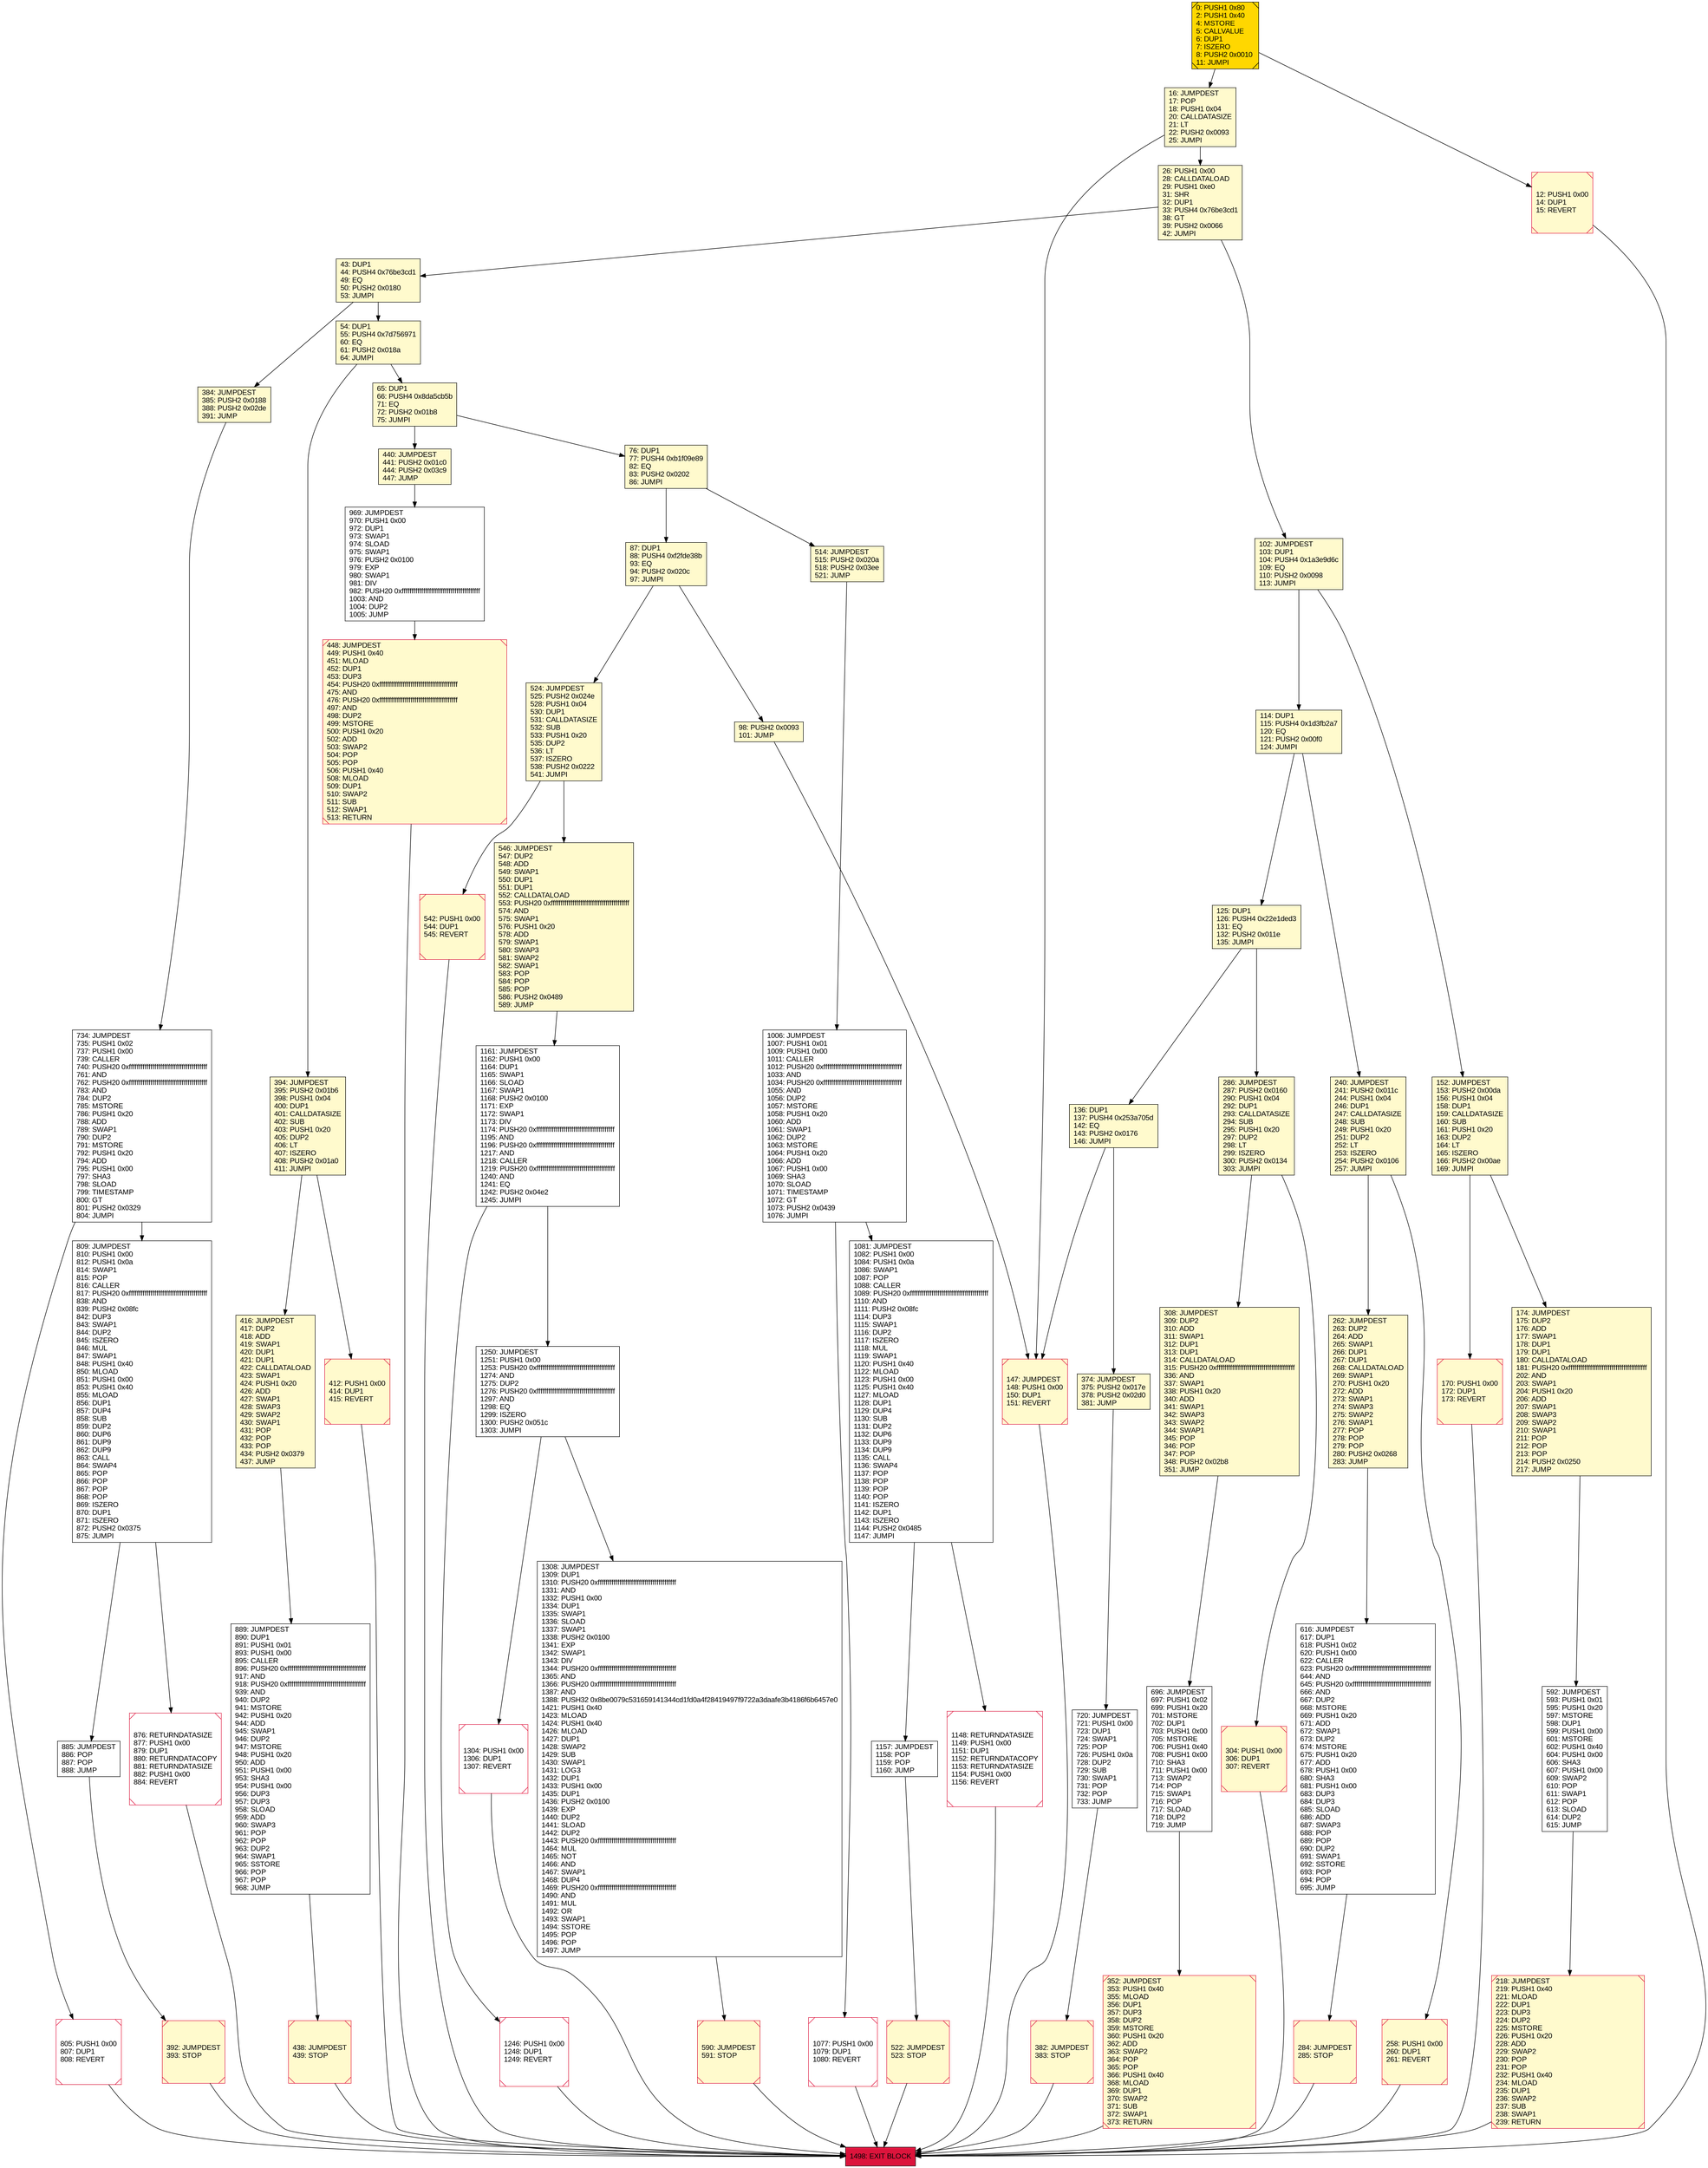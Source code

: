 digraph G {
bgcolor=transparent rankdir=UD;
node [shape=box style=filled color=black fillcolor=white fontname=arial fontcolor=black];
809 [label="809: JUMPDEST\l810: PUSH1 0x00\l812: PUSH1 0x0a\l814: SWAP1\l815: POP\l816: CALLER\l817: PUSH20 0xffffffffffffffffffffffffffffffffffffffff\l838: AND\l839: PUSH2 0x08fc\l842: DUP3\l843: SWAP1\l844: DUP2\l845: ISZERO\l846: MUL\l847: SWAP1\l848: PUSH1 0x40\l850: MLOAD\l851: PUSH1 0x00\l853: PUSH1 0x40\l855: MLOAD\l856: DUP1\l857: DUP4\l858: SUB\l859: DUP2\l860: DUP6\l861: DUP9\l862: DUP9\l863: CALL\l864: SWAP4\l865: POP\l866: POP\l867: POP\l868: POP\l869: ISZERO\l870: DUP1\l871: ISZERO\l872: PUSH2 0x0375\l875: JUMPI\l" ];
546 [label="546: JUMPDEST\l547: DUP2\l548: ADD\l549: SWAP1\l550: DUP1\l551: DUP1\l552: CALLDATALOAD\l553: PUSH20 0xffffffffffffffffffffffffffffffffffffffff\l574: AND\l575: SWAP1\l576: PUSH1 0x20\l578: ADD\l579: SWAP1\l580: SWAP3\l581: SWAP2\l582: SWAP1\l583: POP\l584: POP\l585: POP\l586: PUSH2 0x0489\l589: JUMP\l" fillcolor=lemonchiffon ];
805 [label="805: PUSH1 0x00\l807: DUP1\l808: REVERT\l" shape=Msquare color=crimson ];
1161 [label="1161: JUMPDEST\l1162: PUSH1 0x00\l1164: DUP1\l1165: SWAP1\l1166: SLOAD\l1167: SWAP1\l1168: PUSH2 0x0100\l1171: EXP\l1172: SWAP1\l1173: DIV\l1174: PUSH20 0xffffffffffffffffffffffffffffffffffffffff\l1195: AND\l1196: PUSH20 0xffffffffffffffffffffffffffffffffffffffff\l1217: AND\l1218: CALLER\l1219: PUSH20 0xffffffffffffffffffffffffffffffffffffffff\l1240: AND\l1241: EQ\l1242: PUSH2 0x04e2\l1245: JUMPI\l" ];
125 [label="125: DUP1\l126: PUSH4 0x22e1ded3\l131: EQ\l132: PUSH2 0x011e\l135: JUMPI\l" fillcolor=lemonchiffon ];
284 [label="284: JUMPDEST\l285: STOP\l" fillcolor=lemonchiffon shape=Msquare color=crimson ];
592 [label="592: JUMPDEST\l593: PUSH1 0x01\l595: PUSH1 0x20\l597: MSTORE\l598: DUP1\l599: PUSH1 0x00\l601: MSTORE\l602: PUSH1 0x40\l604: PUSH1 0x00\l606: SHA3\l607: PUSH1 0x00\l609: SWAP2\l610: POP\l611: SWAP1\l612: POP\l613: SLOAD\l614: DUP2\l615: JUMP\l" ];
54 [label="54: DUP1\l55: PUSH4 0x7d756971\l60: EQ\l61: PUSH2 0x018a\l64: JUMPI\l" fillcolor=lemonchiffon ];
514 [label="514: JUMPDEST\l515: PUSH2 0x020a\l518: PUSH2 0x03ee\l521: JUMP\l" fillcolor=lemonchiffon ];
170 [label="170: PUSH1 0x00\l172: DUP1\l173: REVERT\l" fillcolor=lemonchiffon shape=Msquare color=crimson ];
616 [label="616: JUMPDEST\l617: DUP1\l618: PUSH1 0x02\l620: PUSH1 0x00\l622: CALLER\l623: PUSH20 0xffffffffffffffffffffffffffffffffffffffff\l644: AND\l645: PUSH20 0xffffffffffffffffffffffffffffffffffffffff\l666: AND\l667: DUP2\l668: MSTORE\l669: PUSH1 0x20\l671: ADD\l672: SWAP1\l673: DUP2\l674: MSTORE\l675: PUSH1 0x20\l677: ADD\l678: PUSH1 0x00\l680: SHA3\l681: PUSH1 0x00\l683: DUP3\l684: DUP3\l685: SLOAD\l686: ADD\l687: SWAP3\l688: POP\l689: POP\l690: DUP2\l691: SWAP1\l692: SSTORE\l693: POP\l694: POP\l695: JUMP\l" ];
65 [label="65: DUP1\l66: PUSH4 0x8da5cb5b\l71: EQ\l72: PUSH2 0x01b8\l75: JUMPI\l" fillcolor=lemonchiffon ];
304 [label="304: PUSH1 0x00\l306: DUP1\l307: REVERT\l" fillcolor=lemonchiffon shape=Msquare color=crimson ];
174 [label="174: JUMPDEST\l175: DUP2\l176: ADD\l177: SWAP1\l178: DUP1\l179: DUP1\l180: CALLDATALOAD\l181: PUSH20 0xffffffffffffffffffffffffffffffffffffffff\l202: AND\l203: SWAP1\l204: PUSH1 0x20\l206: ADD\l207: SWAP1\l208: SWAP3\l209: SWAP2\l210: SWAP1\l211: POP\l212: POP\l213: POP\l214: PUSH2 0x0250\l217: JUMP\l" fillcolor=lemonchiffon ];
448 [label="448: JUMPDEST\l449: PUSH1 0x40\l451: MLOAD\l452: DUP1\l453: DUP3\l454: PUSH20 0xffffffffffffffffffffffffffffffffffffffff\l475: AND\l476: PUSH20 0xffffffffffffffffffffffffffffffffffffffff\l497: AND\l498: DUP2\l499: MSTORE\l500: PUSH1 0x20\l502: ADD\l503: SWAP2\l504: POP\l505: POP\l506: PUSH1 0x40\l508: MLOAD\l509: DUP1\l510: SWAP2\l511: SUB\l512: SWAP1\l513: RETURN\l" fillcolor=lemonchiffon shape=Msquare color=crimson ];
1006 [label="1006: JUMPDEST\l1007: PUSH1 0x01\l1009: PUSH1 0x00\l1011: CALLER\l1012: PUSH20 0xffffffffffffffffffffffffffffffffffffffff\l1033: AND\l1034: PUSH20 0xffffffffffffffffffffffffffffffffffffffff\l1055: AND\l1056: DUP2\l1057: MSTORE\l1058: PUSH1 0x20\l1060: ADD\l1061: SWAP1\l1062: DUP2\l1063: MSTORE\l1064: PUSH1 0x20\l1066: ADD\l1067: PUSH1 0x00\l1069: SHA3\l1070: SLOAD\l1071: TIMESTAMP\l1072: GT\l1073: PUSH2 0x0439\l1076: JUMPI\l" ];
1077 [label="1077: PUSH1 0x00\l1079: DUP1\l1080: REVERT\l" shape=Msquare color=crimson ];
147 [label="147: JUMPDEST\l148: PUSH1 0x00\l150: DUP1\l151: REVERT\l" fillcolor=lemonchiffon shape=Msquare color=crimson ];
0 [label="0: PUSH1 0x80\l2: PUSH1 0x40\l4: MSTORE\l5: CALLVALUE\l6: DUP1\l7: ISZERO\l8: PUSH2 0x0010\l11: JUMPI\l" fillcolor=lemonchiffon shape=Msquare fillcolor=gold ];
734 [label="734: JUMPDEST\l735: PUSH1 0x02\l737: PUSH1 0x00\l739: CALLER\l740: PUSH20 0xffffffffffffffffffffffffffffffffffffffff\l761: AND\l762: PUSH20 0xffffffffffffffffffffffffffffffffffffffff\l783: AND\l784: DUP2\l785: MSTORE\l786: PUSH1 0x20\l788: ADD\l789: SWAP1\l790: DUP2\l791: MSTORE\l792: PUSH1 0x20\l794: ADD\l795: PUSH1 0x00\l797: SHA3\l798: SLOAD\l799: TIMESTAMP\l800: GT\l801: PUSH2 0x0329\l804: JUMPI\l" ];
392 [label="392: JUMPDEST\l393: STOP\l" fillcolor=lemonchiffon shape=Msquare color=crimson ];
522 [label="522: JUMPDEST\l523: STOP\l" fillcolor=lemonchiffon shape=Msquare color=crimson ];
1081 [label="1081: JUMPDEST\l1082: PUSH1 0x00\l1084: PUSH1 0x0a\l1086: SWAP1\l1087: POP\l1088: CALLER\l1089: PUSH20 0xffffffffffffffffffffffffffffffffffffffff\l1110: AND\l1111: PUSH2 0x08fc\l1114: DUP3\l1115: SWAP1\l1116: DUP2\l1117: ISZERO\l1118: MUL\l1119: SWAP1\l1120: PUSH1 0x40\l1122: MLOAD\l1123: PUSH1 0x00\l1125: PUSH1 0x40\l1127: MLOAD\l1128: DUP1\l1129: DUP4\l1130: SUB\l1131: DUP2\l1132: DUP6\l1133: DUP9\l1134: DUP9\l1135: CALL\l1136: SWAP4\l1137: POP\l1138: POP\l1139: POP\l1140: POP\l1141: ISZERO\l1142: DUP1\l1143: ISZERO\l1144: PUSH2 0x0485\l1147: JUMPI\l" ];
438 [label="438: JUMPDEST\l439: STOP\l" fillcolor=lemonchiffon shape=Msquare color=crimson ];
258 [label="258: PUSH1 0x00\l260: DUP1\l261: REVERT\l" fillcolor=lemonchiffon shape=Msquare color=crimson ];
374 [label="374: JUMPDEST\l375: PUSH2 0x017e\l378: PUSH2 0x02d0\l381: JUMP\l" fillcolor=lemonchiffon ];
152 [label="152: JUMPDEST\l153: PUSH2 0x00da\l156: PUSH1 0x04\l158: DUP1\l159: CALLDATASIZE\l160: SUB\l161: PUSH1 0x20\l163: DUP2\l164: LT\l165: ISZERO\l166: PUSH2 0x00ae\l169: JUMPI\l" fillcolor=lemonchiffon ];
394 [label="394: JUMPDEST\l395: PUSH2 0x01b6\l398: PUSH1 0x04\l400: DUP1\l401: CALLDATASIZE\l402: SUB\l403: PUSH1 0x20\l405: DUP2\l406: LT\l407: ISZERO\l408: PUSH2 0x01a0\l411: JUMPI\l" fillcolor=lemonchiffon ];
12 [label="12: PUSH1 0x00\l14: DUP1\l15: REVERT\l" fillcolor=lemonchiffon shape=Msquare color=crimson ];
87 [label="87: DUP1\l88: PUSH4 0xf2fde38b\l93: EQ\l94: PUSH2 0x020c\l97: JUMPI\l" fillcolor=lemonchiffon ];
524 [label="524: JUMPDEST\l525: PUSH2 0x024e\l528: PUSH1 0x04\l530: DUP1\l531: CALLDATASIZE\l532: SUB\l533: PUSH1 0x20\l535: DUP2\l536: LT\l537: ISZERO\l538: PUSH2 0x0222\l541: JUMPI\l" fillcolor=lemonchiffon ];
1304 [label="1304: PUSH1 0x00\l1306: DUP1\l1307: REVERT\l" shape=Msquare color=crimson ];
286 [label="286: JUMPDEST\l287: PUSH2 0x0160\l290: PUSH1 0x04\l292: DUP1\l293: CALLDATASIZE\l294: SUB\l295: PUSH1 0x20\l297: DUP2\l298: LT\l299: ISZERO\l300: PUSH2 0x0134\l303: JUMPI\l" fillcolor=lemonchiffon ];
412 [label="412: PUSH1 0x00\l414: DUP1\l415: REVERT\l" fillcolor=lemonchiffon shape=Msquare color=crimson ];
240 [label="240: JUMPDEST\l241: PUSH2 0x011c\l244: PUSH1 0x04\l246: DUP1\l247: CALLDATASIZE\l248: SUB\l249: PUSH1 0x20\l251: DUP2\l252: LT\l253: ISZERO\l254: PUSH2 0x0106\l257: JUMPI\l" fillcolor=lemonchiffon ];
885 [label="885: JUMPDEST\l886: POP\l887: POP\l888: JUMP\l" ];
542 [label="542: PUSH1 0x00\l544: DUP1\l545: REVERT\l" fillcolor=lemonchiffon shape=Msquare color=crimson ];
416 [label="416: JUMPDEST\l417: DUP2\l418: ADD\l419: SWAP1\l420: DUP1\l421: DUP1\l422: CALLDATALOAD\l423: SWAP1\l424: PUSH1 0x20\l426: ADD\l427: SWAP1\l428: SWAP3\l429: SWAP2\l430: SWAP1\l431: POP\l432: POP\l433: POP\l434: PUSH2 0x0379\l437: JUMP\l" fillcolor=lemonchiffon ];
26 [label="26: PUSH1 0x00\l28: CALLDATALOAD\l29: PUSH1 0xe0\l31: SHR\l32: DUP1\l33: PUSH4 0x76be3cd1\l38: GT\l39: PUSH2 0x0066\l42: JUMPI\l" fillcolor=lemonchiffon ];
1157 [label="1157: JUMPDEST\l1158: POP\l1159: POP\l1160: JUMP\l" ];
76 [label="76: DUP1\l77: PUSH4 0xb1f09e89\l82: EQ\l83: PUSH2 0x0202\l86: JUMPI\l" fillcolor=lemonchiffon ];
1250 [label="1250: JUMPDEST\l1251: PUSH1 0x00\l1253: PUSH20 0xffffffffffffffffffffffffffffffffffffffff\l1274: AND\l1275: DUP2\l1276: PUSH20 0xffffffffffffffffffffffffffffffffffffffff\l1297: AND\l1298: EQ\l1299: ISZERO\l1300: PUSH2 0x051c\l1303: JUMPI\l" ];
262 [label="262: JUMPDEST\l263: DUP2\l264: ADD\l265: SWAP1\l266: DUP1\l267: DUP1\l268: CALLDATALOAD\l269: SWAP1\l270: PUSH1 0x20\l272: ADD\l273: SWAP1\l274: SWAP3\l275: SWAP2\l276: SWAP1\l277: POP\l278: POP\l279: POP\l280: PUSH2 0x0268\l283: JUMP\l" fillcolor=lemonchiffon ];
352 [label="352: JUMPDEST\l353: PUSH1 0x40\l355: MLOAD\l356: DUP1\l357: DUP3\l358: DUP2\l359: MSTORE\l360: PUSH1 0x20\l362: ADD\l363: SWAP2\l364: POP\l365: POP\l366: PUSH1 0x40\l368: MLOAD\l369: DUP1\l370: SWAP2\l371: SUB\l372: SWAP1\l373: RETURN\l" fillcolor=lemonchiffon shape=Msquare color=crimson ];
1498 [label="1498: EXIT BLOCK\l" fillcolor=crimson ];
590 [label="590: JUMPDEST\l591: STOP\l" fillcolor=lemonchiffon shape=Msquare color=crimson ];
43 [label="43: DUP1\l44: PUSH4 0x76be3cd1\l49: EQ\l50: PUSH2 0x0180\l53: JUMPI\l" fillcolor=lemonchiffon ];
114 [label="114: DUP1\l115: PUSH4 0x1d3fb2a7\l120: EQ\l121: PUSH2 0x00f0\l124: JUMPI\l" fillcolor=lemonchiffon ];
440 [label="440: JUMPDEST\l441: PUSH2 0x01c0\l444: PUSH2 0x03c9\l447: JUMP\l" fillcolor=lemonchiffon ];
696 [label="696: JUMPDEST\l697: PUSH1 0x02\l699: PUSH1 0x20\l701: MSTORE\l702: DUP1\l703: PUSH1 0x00\l705: MSTORE\l706: PUSH1 0x40\l708: PUSH1 0x00\l710: SHA3\l711: PUSH1 0x00\l713: SWAP2\l714: POP\l715: SWAP1\l716: POP\l717: SLOAD\l718: DUP2\l719: JUMP\l" ];
1148 [label="1148: RETURNDATASIZE\l1149: PUSH1 0x00\l1151: DUP1\l1152: RETURNDATACOPY\l1153: RETURNDATASIZE\l1154: PUSH1 0x00\l1156: REVERT\l" shape=Msquare color=crimson ];
136 [label="136: DUP1\l137: PUSH4 0x253a705d\l142: EQ\l143: PUSH2 0x0176\l146: JUMPI\l" fillcolor=lemonchiffon ];
218 [label="218: JUMPDEST\l219: PUSH1 0x40\l221: MLOAD\l222: DUP1\l223: DUP3\l224: DUP2\l225: MSTORE\l226: PUSH1 0x20\l228: ADD\l229: SWAP2\l230: POP\l231: POP\l232: PUSH1 0x40\l234: MLOAD\l235: DUP1\l236: SWAP2\l237: SUB\l238: SWAP1\l239: RETURN\l" fillcolor=lemonchiffon shape=Msquare color=crimson ];
382 [label="382: JUMPDEST\l383: STOP\l" fillcolor=lemonchiffon shape=Msquare color=crimson ];
98 [label="98: PUSH2 0x0093\l101: JUMP\l" fillcolor=lemonchiffon ];
16 [label="16: JUMPDEST\l17: POP\l18: PUSH1 0x04\l20: CALLDATASIZE\l21: LT\l22: PUSH2 0x0093\l25: JUMPI\l" fillcolor=lemonchiffon ];
1308 [label="1308: JUMPDEST\l1309: DUP1\l1310: PUSH20 0xffffffffffffffffffffffffffffffffffffffff\l1331: AND\l1332: PUSH1 0x00\l1334: DUP1\l1335: SWAP1\l1336: SLOAD\l1337: SWAP1\l1338: PUSH2 0x0100\l1341: EXP\l1342: SWAP1\l1343: DIV\l1344: PUSH20 0xffffffffffffffffffffffffffffffffffffffff\l1365: AND\l1366: PUSH20 0xffffffffffffffffffffffffffffffffffffffff\l1387: AND\l1388: PUSH32 0x8be0079c531659141344cd1fd0a4f28419497f9722a3daafe3b4186f6b6457e0\l1421: PUSH1 0x40\l1423: MLOAD\l1424: PUSH1 0x40\l1426: MLOAD\l1427: DUP1\l1428: SWAP2\l1429: SUB\l1430: SWAP1\l1431: LOG3\l1432: DUP1\l1433: PUSH1 0x00\l1435: DUP1\l1436: PUSH2 0x0100\l1439: EXP\l1440: DUP2\l1441: SLOAD\l1442: DUP2\l1443: PUSH20 0xffffffffffffffffffffffffffffffffffffffff\l1464: MUL\l1465: NOT\l1466: AND\l1467: SWAP1\l1468: DUP4\l1469: PUSH20 0xffffffffffffffffffffffffffffffffffffffff\l1490: AND\l1491: MUL\l1492: OR\l1493: SWAP1\l1494: SSTORE\l1495: POP\l1496: POP\l1497: JUMP\l" ];
876 [label="876: RETURNDATASIZE\l877: PUSH1 0x00\l879: DUP1\l880: RETURNDATACOPY\l881: RETURNDATASIZE\l882: PUSH1 0x00\l884: REVERT\l" shape=Msquare color=crimson ];
102 [label="102: JUMPDEST\l103: DUP1\l104: PUSH4 0x1a3e9d6c\l109: EQ\l110: PUSH2 0x0098\l113: JUMPI\l" fillcolor=lemonchiffon ];
308 [label="308: JUMPDEST\l309: DUP2\l310: ADD\l311: SWAP1\l312: DUP1\l313: DUP1\l314: CALLDATALOAD\l315: PUSH20 0xffffffffffffffffffffffffffffffffffffffff\l336: AND\l337: SWAP1\l338: PUSH1 0x20\l340: ADD\l341: SWAP1\l342: SWAP3\l343: SWAP2\l344: SWAP1\l345: POP\l346: POP\l347: POP\l348: PUSH2 0x02b8\l351: JUMP\l" fillcolor=lemonchiffon ];
720 [label="720: JUMPDEST\l721: PUSH1 0x00\l723: DUP1\l724: SWAP1\l725: POP\l726: PUSH1 0x0a\l728: DUP2\l729: SUB\l730: SWAP1\l731: POP\l732: POP\l733: JUMP\l" ];
384 [label="384: JUMPDEST\l385: PUSH2 0x0188\l388: PUSH2 0x02de\l391: JUMP\l" fillcolor=lemonchiffon ];
889 [label="889: JUMPDEST\l890: DUP1\l891: PUSH1 0x01\l893: PUSH1 0x00\l895: CALLER\l896: PUSH20 0xffffffffffffffffffffffffffffffffffffffff\l917: AND\l918: PUSH20 0xffffffffffffffffffffffffffffffffffffffff\l939: AND\l940: DUP2\l941: MSTORE\l942: PUSH1 0x20\l944: ADD\l945: SWAP1\l946: DUP2\l947: MSTORE\l948: PUSH1 0x20\l950: ADD\l951: PUSH1 0x00\l953: SHA3\l954: PUSH1 0x00\l956: DUP3\l957: DUP3\l958: SLOAD\l959: ADD\l960: SWAP3\l961: POP\l962: POP\l963: DUP2\l964: SWAP1\l965: SSTORE\l966: POP\l967: POP\l968: JUMP\l" ];
969 [label="969: JUMPDEST\l970: PUSH1 0x00\l972: DUP1\l973: SWAP1\l974: SLOAD\l975: SWAP1\l976: PUSH2 0x0100\l979: EXP\l980: SWAP1\l981: DIV\l982: PUSH20 0xffffffffffffffffffffffffffffffffffffffff\l1003: AND\l1004: DUP2\l1005: JUMP\l" ];
1246 [label="1246: PUSH1 0x00\l1248: DUP1\l1249: REVERT\l" shape=Msquare color=crimson ];
590 -> 1498;
1006 -> 1077;
546 -> 1161;
616 -> 284;
524 -> 542;
352 -> 1498;
87 -> 524;
720 -> 382;
394 -> 412;
26 -> 43;
102 -> 114;
734 -> 809;
440 -> 969;
54 -> 65;
174 -> 592;
240 -> 258;
308 -> 696;
514 -> 1006;
734 -> 805;
885 -> 392;
43 -> 384;
54 -> 394;
1246 -> 1498;
16 -> 26;
286 -> 304;
152 -> 170;
876 -> 1498;
382 -> 1498;
26 -> 102;
218 -> 1498;
0 -> 12;
152 -> 174;
696 -> 352;
1308 -> 590;
1006 -> 1081;
125 -> 286;
416 -> 889;
524 -> 546;
809 -> 885;
1148 -> 1498;
1250 -> 1308;
65 -> 76;
286 -> 308;
522 -> 1498;
392 -> 1498;
1081 -> 1148;
448 -> 1498;
304 -> 1498;
147 -> 1498;
136 -> 374;
1077 -> 1498;
1157 -> 522;
170 -> 1498;
284 -> 1498;
43 -> 54;
1161 -> 1250;
87 -> 98;
76 -> 514;
889 -> 438;
374 -> 720;
805 -> 1498;
102 -> 152;
114 -> 240;
262 -> 616;
592 -> 218;
1304 -> 1498;
76 -> 87;
542 -> 1498;
114 -> 125;
384 -> 734;
412 -> 1498;
1250 -> 1304;
394 -> 416;
240 -> 262;
969 -> 448;
125 -> 136;
1081 -> 1157;
809 -> 876;
65 -> 440;
0 -> 16;
12 -> 1498;
16 -> 147;
438 -> 1498;
258 -> 1498;
1161 -> 1246;
98 -> 147;
136 -> 147;
}